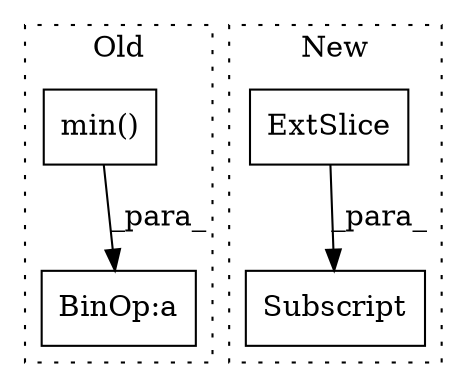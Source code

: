 digraph G {
subgraph cluster0 {
1 [label="min()" a="75" s="1144,1176" l="7,1" shape="box"];
4 [label="BinOp:a" a="82" s="1241" l="3" shape="box"];
label = "Old";
style="dotted";
}
subgraph cluster1 {
2 [label="ExtSlice" a="85" s="643" l="2" shape="box"];
3 [label="Subscript" a="63" s="643,0" l="15,0" shape="box"];
label = "New";
style="dotted";
}
1 -> 4 [label="_para_"];
2 -> 3 [label="_para_"];
}
